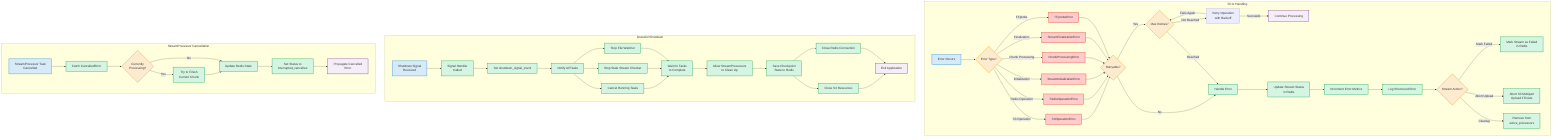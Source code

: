 flowchart TD
    subgraph "Error Handling"
        error_start[Error Occurs] --> error_type{Error Type?}
        
        error_type -->|S3 Operation| s3_error[S3OperationError]
        error_type -->|Redis Operation| redis_error[RedisOperationError]
        error_type -->|Initialization| init_error[StreamInitializationError]
        error_type -->|Chunk Processing| chunk_error[ChunkProcessingError]
        error_type -->|Finalization| finalize_error[StreamFinalizationError]
        error_type -->|FFprobe| ffprobe_error[FFprobeError]
        
        s3_error & redis_error & init_error & chunk_error & finalize_error & ffprobe_error --> retry{Retryable?}
        
        retry -->|Yes| retry_attempt{Max Retries?}
        retry -->|No| handle_error[Handle Error]
        
        retry_attempt -->|Not Reached| retry_op[Retry Operation<br>with Backoff]
        retry_attempt -->|Reached| handle_error
        
        retry_op -->|Succeeds| continue[Continue Processing]
        retry_op -->|Fails Again| retry_attempt
        
        handle_error --> update_status[Update Stream Status<br>in Redis]
        update_status --> metrics[Increment Error Metrics]
        metrics --> log[Log Structured Error]
        log --> stream_action{Stream Action?}
        
        stream_action -->|Mark Failed| failed[Mark Stream as Failed<br>in Redis]
        stream_action -->|Abort Upload| abort[Abort S3 Multipart<br>Upload if Exists]
        stream_action -->|Cleanup| remove_proc[Remove from<br>active_processors]
    end
    
    subgraph "Graceful Shutdown"
        shutdown_start[Shutdown Signal<br>Received] --> signal_handler[Signal Handler<br>Called]
        
        signal_handler --> set_event[Set shutdown_signal_event]
        
        set_event --> notify_tasks[Notify All Tasks]
        
        notify_tasks --> stop_watcher[Stop File Watcher]
        notify_tasks --> stop_stale[Stop Stale Stream Checker]
        notify_tasks --> cancel_tasks[Cancel Running Tasks]
        
        stop_watcher & stop_stale & cancel_tasks --> wait_tasks[Wait for Tasks<br>to Complete]
        
        wait_tasks --> processor_cleanup[Allow StreamProcessors<br>to Clean Up]
        
        processor_cleanup --> checkpoint[Save Checkpoint<br>State to Redis]
        
        checkpoint --> close_redis[Close Redis Connection]
        checkpoint --> close_s3[Close S3 Resources]
        
        close_redis & close_s3 --> exit[Exit Application]
    end
    
    subgraph "StreamProcessor Cancellation"
        proc_cancel[StreamProcessor Task<br>Cancelled] --> catch_cancel[Catch CancelledError]
        
        catch_cancel --> check_state{Currently<br>Processing?}
        
        check_state -->|Yes| finish_chunk[Try to Finish<br>Current Chunk]
        check_state -->|No| update_redis[Update Redis State]
        
        finish_chunk --> update_redis
        
        update_redis --> set_interrupted[Set Status to<br>interrupted_cancelled]
        
        set_interrupted --> propagate[Propagate Cancelled<br>Error]
    end
    
    classDef error fill:#ffcccc,stroke:#e74c3c,stroke-width:2px
    classDef process fill:#d5f5e3,stroke:#27ae60,stroke-width:2px
    classDef decision fill:#fdebd0,stroke:#f39c12,stroke-width:2px
    classDef start fill:#d6eaf8,stroke:#3498db,stroke-width:2px
    classDef endpoint fill:#f5eef8,stroke:#8e44ad,stroke-width:2px
    
    class error_start,shutdown_start,proc_cancel start
    class error_type,retry,retry_attempt,stream_action,check_state decision
    class s3_error,redis_error,init_error,chunk_error,finalize_error,ffprobe_error error
    class continue,exit,propagate endpoint
    class handle_error,update_status,metrics,log,failed,abort,remove_proc,signal_handler,set_event,notify_tasks,stop_watcher,stop_stale,cancel_tasks,wait_tasks,processor_cleanup,checkpoint,close_redis,close_s3,catch_cancel,finish_chunk,update_redis,set_interrupted process